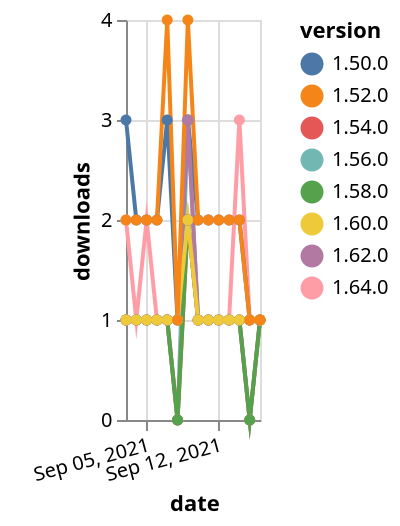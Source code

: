 {"$schema": "https://vega.github.io/schema/vega-lite/v5.json", "description": "A simple bar chart with embedded data.", "data": {"values": [{"date": "2021-09-03", "total": 359, "delta": 1, "version": "1.56.0"}, {"date": "2021-09-04", "total": 360, "delta": 1, "version": "1.56.0"}, {"date": "2021-09-05", "total": 361, "delta": 1, "version": "1.56.0"}, {"date": "2021-09-06", "total": 362, "delta": 1, "version": "1.56.0"}, {"date": "2021-09-07", "total": 363, "delta": 1, "version": "1.56.0"}, {"date": "2021-09-08", "total": 363, "delta": 0, "version": "1.56.0"}, {"date": "2021-09-09", "total": 366, "delta": 3, "version": "1.56.0"}, {"date": "2021-09-10", "total": 367, "delta": 1, "version": "1.56.0"}, {"date": "2021-09-11", "total": 368, "delta": 1, "version": "1.56.0"}, {"date": "2021-09-12", "total": 369, "delta": 1, "version": "1.56.0"}, {"date": "2021-09-13", "total": 370, "delta": 1, "version": "1.56.0"}, {"date": "2021-09-14", "total": 371, "delta": 1, "version": "1.56.0"}, {"date": "2021-09-15", "total": 371, "delta": 0, "version": "1.56.0"}, {"date": "2021-09-16", "total": 372, "delta": 1, "version": "1.56.0"}, {"date": "2021-09-03", "total": 130, "delta": 2, "version": "1.64.0"}, {"date": "2021-09-04", "total": 131, "delta": 1, "version": "1.64.0"}, {"date": "2021-09-05", "total": 133, "delta": 2, "version": "1.64.0"}, {"date": "2021-09-06", "total": 134, "delta": 1, "version": "1.64.0"}, {"date": "2021-09-07", "total": 135, "delta": 1, "version": "1.64.0"}, {"date": "2021-09-08", "total": 136, "delta": 1, "version": "1.64.0"}, {"date": "2021-09-09", "total": 138, "delta": 2, "version": "1.64.0"}, {"date": "2021-09-10", "total": 139, "delta": 1, "version": "1.64.0"}, {"date": "2021-09-11", "total": 140, "delta": 1, "version": "1.64.0"}, {"date": "2021-09-12", "total": 141, "delta": 1, "version": "1.64.0"}, {"date": "2021-09-13", "total": 142, "delta": 1, "version": "1.64.0"}, {"date": "2021-09-14", "total": 145, "delta": 3, "version": "1.64.0"}, {"date": "2021-09-15", "total": 146, "delta": 1, "version": "1.64.0"}, {"date": "2021-09-16", "total": 147, "delta": 1, "version": "1.64.0"}, {"date": "2021-09-03", "total": 252, "delta": 1, "version": "1.54.0"}, {"date": "2021-09-04", "total": 253, "delta": 1, "version": "1.54.0"}, {"date": "2021-09-05", "total": 254, "delta": 1, "version": "1.54.0"}, {"date": "2021-09-06", "total": 255, "delta": 1, "version": "1.54.0"}, {"date": "2021-09-07", "total": 256, "delta": 1, "version": "1.54.0"}, {"date": "2021-09-08", "total": 256, "delta": 0, "version": "1.54.0"}, {"date": "2021-09-09", "total": 258, "delta": 2, "version": "1.54.0"}, {"date": "2021-09-10", "total": 259, "delta": 1, "version": "1.54.0"}, {"date": "2021-09-11", "total": 260, "delta": 1, "version": "1.54.0"}, {"date": "2021-09-12", "total": 261, "delta": 1, "version": "1.54.0"}, {"date": "2021-09-13", "total": 262, "delta": 1, "version": "1.54.0"}, {"date": "2021-09-14", "total": 263, "delta": 1, "version": "1.54.0"}, {"date": "2021-09-15", "total": 263, "delta": 0, "version": "1.54.0"}, {"date": "2021-09-16", "total": 264, "delta": 1, "version": "1.54.0"}, {"date": "2021-09-03", "total": 191, "delta": 1, "version": "1.58.0"}, {"date": "2021-09-04", "total": 192, "delta": 1, "version": "1.58.0"}, {"date": "2021-09-05", "total": 193, "delta": 1, "version": "1.58.0"}, {"date": "2021-09-06", "total": 194, "delta": 1, "version": "1.58.0"}, {"date": "2021-09-07", "total": 195, "delta": 1, "version": "1.58.0"}, {"date": "2021-09-08", "total": 195, "delta": 0, "version": "1.58.0"}, {"date": "2021-09-09", "total": 197, "delta": 2, "version": "1.58.0"}, {"date": "2021-09-10", "total": 198, "delta": 1, "version": "1.58.0"}, {"date": "2021-09-11", "total": 199, "delta": 1, "version": "1.58.0"}, {"date": "2021-09-12", "total": 200, "delta": 1, "version": "1.58.0"}, {"date": "2021-09-13", "total": 201, "delta": 1, "version": "1.58.0"}, {"date": "2021-09-14", "total": 202, "delta": 1, "version": "1.58.0"}, {"date": "2021-09-15", "total": 202, "delta": 0, "version": "1.58.0"}, {"date": "2021-09-16", "total": 203, "delta": 1, "version": "1.58.0"}, {"date": "2021-09-03", "total": 2356, "delta": 3, "version": "1.50.0"}, {"date": "2021-09-04", "total": 2358, "delta": 2, "version": "1.50.0"}, {"date": "2021-09-05", "total": 2360, "delta": 2, "version": "1.50.0"}, {"date": "2021-09-06", "total": 2362, "delta": 2, "version": "1.50.0"}, {"date": "2021-09-07", "total": 2365, "delta": 3, "version": "1.50.0"}, {"date": "2021-09-08", "total": 2366, "delta": 1, "version": "1.50.0"}, {"date": "2021-09-09", "total": 2369, "delta": 3, "version": "1.50.0"}, {"date": "2021-09-10", "total": 2371, "delta": 2, "version": "1.50.0"}, {"date": "2021-09-11", "total": 2373, "delta": 2, "version": "1.50.0"}, {"date": "2021-09-12", "total": 2375, "delta": 2, "version": "1.50.0"}, {"date": "2021-09-13", "total": 2377, "delta": 2, "version": "1.50.0"}, {"date": "2021-09-14", "total": 2379, "delta": 2, "version": "1.50.0"}, {"date": "2021-09-15", "total": 2380, "delta": 1, "version": "1.50.0"}, {"date": "2021-09-16", "total": 2381, "delta": 1, "version": "1.50.0"}, {"date": "2021-09-03", "total": 205, "delta": 1, "version": "1.62.0"}, {"date": "2021-09-04", "total": 206, "delta": 1, "version": "1.62.0"}, {"date": "2021-09-05", "total": 207, "delta": 1, "version": "1.62.0"}, {"date": "2021-09-06", "total": 208, "delta": 1, "version": "1.62.0"}, {"date": "2021-09-07", "total": 209, "delta": 1, "version": "1.62.0"}, {"date": "2021-09-08", "total": 210, "delta": 1, "version": "1.62.0"}, {"date": "2021-09-09", "total": 213, "delta": 3, "version": "1.62.0"}, {"date": "2021-09-10", "total": 214, "delta": 1, "version": "1.62.0"}, {"date": "2021-09-11", "total": 215, "delta": 1, "version": "1.62.0"}, {"date": "2021-09-12", "total": 216, "delta": 1, "version": "1.62.0"}, {"date": "2021-09-13", "total": 217, "delta": 1, "version": "1.62.0"}, {"date": "2021-09-14", "total": 218, "delta": 1, "version": "1.62.0"}, {"date": "2021-09-15", "total": 219, "delta": 1, "version": "1.62.0"}, {"date": "2021-09-16", "total": 220, "delta": 1, "version": "1.62.0"}, {"date": "2021-09-03", "total": 172, "delta": 1, "version": "1.60.0"}, {"date": "2021-09-04", "total": 173, "delta": 1, "version": "1.60.0"}, {"date": "2021-09-05", "total": 174, "delta": 1, "version": "1.60.0"}, {"date": "2021-09-06", "total": 175, "delta": 1, "version": "1.60.0"}, {"date": "2021-09-07", "total": 176, "delta": 1, "version": "1.60.0"}, {"date": "2021-09-08", "total": 177, "delta": 1, "version": "1.60.0"}, {"date": "2021-09-09", "total": 179, "delta": 2, "version": "1.60.0"}, {"date": "2021-09-10", "total": 180, "delta": 1, "version": "1.60.0"}, {"date": "2021-09-11", "total": 181, "delta": 1, "version": "1.60.0"}, {"date": "2021-09-12", "total": 182, "delta": 1, "version": "1.60.0"}, {"date": "2021-09-13", "total": 183, "delta": 1, "version": "1.60.0"}, {"date": "2021-09-14", "total": 184, "delta": 1, "version": "1.60.0"}, {"date": "2021-09-15", "total": 185, "delta": 1, "version": "1.60.0"}, {"date": "2021-09-16", "total": 186, "delta": 1, "version": "1.60.0"}, {"date": "2021-09-03", "total": 2524, "delta": 2, "version": "1.52.0"}, {"date": "2021-09-04", "total": 2526, "delta": 2, "version": "1.52.0"}, {"date": "2021-09-05", "total": 2528, "delta": 2, "version": "1.52.0"}, {"date": "2021-09-06", "total": 2530, "delta": 2, "version": "1.52.0"}, {"date": "2021-09-07", "total": 2534, "delta": 4, "version": "1.52.0"}, {"date": "2021-09-08", "total": 2535, "delta": 1, "version": "1.52.0"}, {"date": "2021-09-09", "total": 2539, "delta": 4, "version": "1.52.0"}, {"date": "2021-09-10", "total": 2541, "delta": 2, "version": "1.52.0"}, {"date": "2021-09-11", "total": 2543, "delta": 2, "version": "1.52.0"}, {"date": "2021-09-12", "total": 2545, "delta": 2, "version": "1.52.0"}, {"date": "2021-09-13", "total": 2547, "delta": 2, "version": "1.52.0"}, {"date": "2021-09-14", "total": 2549, "delta": 2, "version": "1.52.0"}, {"date": "2021-09-15", "total": 2550, "delta": 1, "version": "1.52.0"}, {"date": "2021-09-16", "total": 2551, "delta": 1, "version": "1.52.0"}]}, "width": "container", "mark": {"type": "line", "point": {"filled": true}}, "encoding": {"x": {"field": "date", "type": "temporal", "timeUnit": "yearmonthdate", "title": "date", "axis": {"labelAngle": -15}}, "y": {"field": "delta", "type": "quantitative", "title": "downloads"}, "color": {"field": "version", "type": "nominal"}, "tooltip": {"field": "delta"}}}